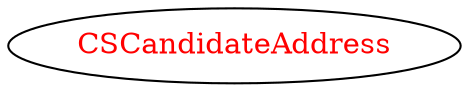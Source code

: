 digraph dependencyGraph {
 concentrate=true;
 ranksep="2.0";
 rankdir="LR"; 
 splines="ortho";
"CSCandidateAddress" [fontcolor="red"];
}